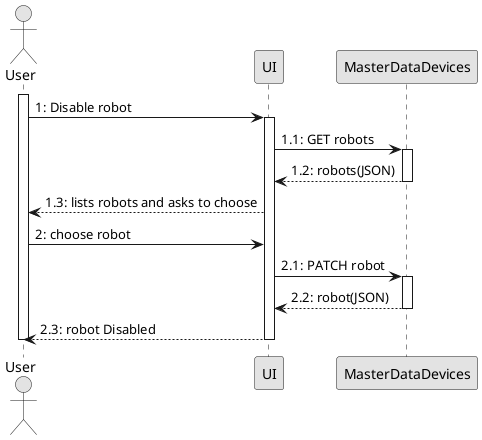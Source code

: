 @startuml
'http://plantuml.com/skinparam.html
skinparam monochrome true
skinparam packageStyle rect
skinparam shadowing false

actor User as user
participant UI
participant MasterDataDevices
activate user
user -> UI : 1: Disable robot
activate UI

UI -> MasterDataDevices : 1.1: GET robots
activate MasterDataDevices
MasterDataDevices --> UI : 1.2: robots(JSON)
deactivate MasterDataDevices
UI --> user : 1.3: lists robots and asks to choose
user -> UI : 2: choose robot
UI -> MasterDataDevices : 2.1: PATCH robot
activate MasterDataDevices
MasterDataDevices --> UI : 2.2: robot(JSON)
deactivate MasterDataDevices

UI --> user : 2.3: robot Disabled
deactivate UI
deactivate user
@enduml